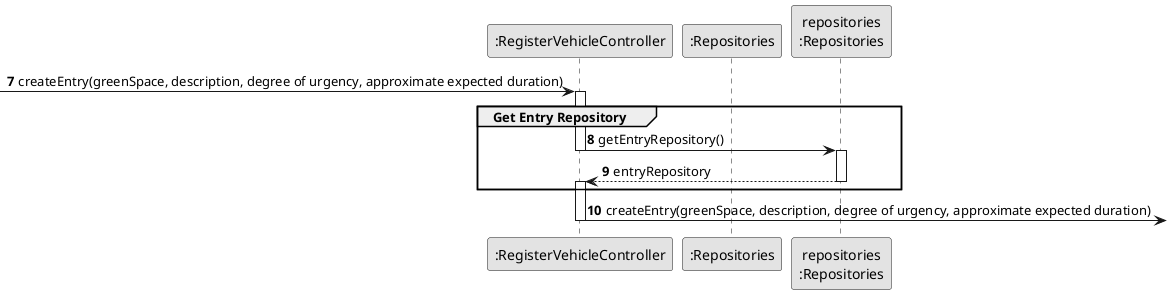 @startuml
skinparam monochrome true
skinparam packageStyle rectangle
skinparam shadowing false

autonumber

'hide footbox

participant ":RegisterVehicleController" as CTRL
participant ":Repositories" as RepositorySingleton
participant "repositories\n:Repositories" as PLAT
autonumber 7


-> CTRL : createEntry(greenSpace, description, degree of urgency, approximate expected duration)
    group Get Entry Repository
        activate CTRL



        CTRL -> PLAT : getEntryRepository()

        deactivate CTRL
        activate PLAT

        PLAT --> CTRL : entryRepository
        deactivate PLAT
        activate CTRL
    end
        CTRL ->  : createEntry(greenSpace, description, degree of urgency, approximate expected duration)

        deactivate CTRL



@enduml